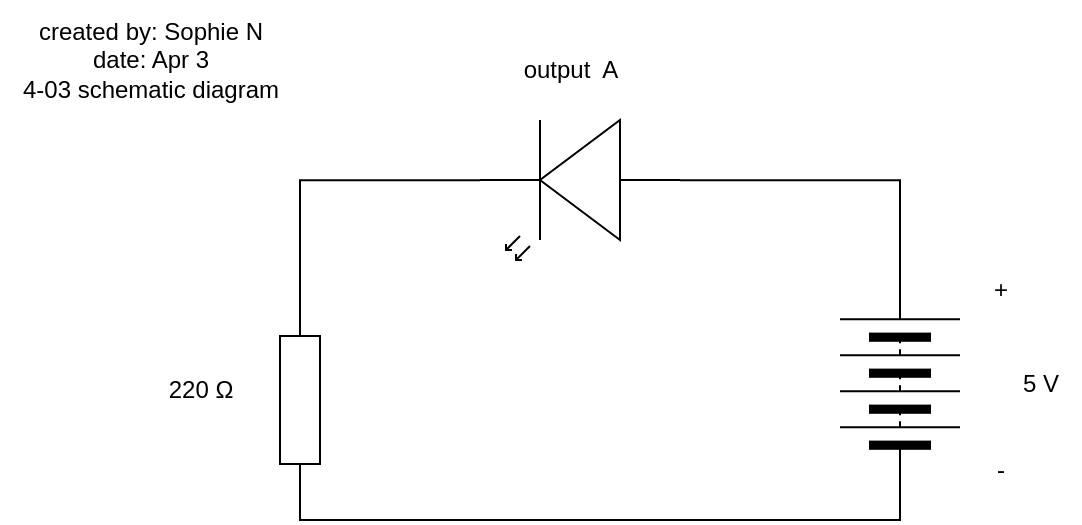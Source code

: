<mxfile>
    <diagram id="fT0eTw1M2jGzekX_HIp5" name="Page-1">
        <mxGraphModel dx="1086" dy="658" grid="1" gridSize="10" guides="1" tooltips="1" connect="1" arrows="1" fold="1" page="1" pageScale="1" pageWidth="827" pageHeight="1169" math="0" shadow="0">
            <root>
                <mxCell id="0"/>
                <mxCell id="1" parent="0"/>
                <mxCell id="2" value="" style="pointerEvents=1;verticalLabelPosition=bottom;shadow=0;dashed=0;align=center;html=1;verticalAlign=top;shape=mxgraph.electrical.miscellaneous.batteryStack;rotation=-90;" vertex="1" parent="1">
                    <mxGeometry x="600" y="330" width="100" height="60" as="geometry"/>
                </mxCell>
                <mxCell id="3" value="+" style="text;html=1;align=center;verticalAlign=middle;resizable=0;points=[];autosize=1;strokeColor=none;fillColor=none;" vertex="1" parent="1">
                    <mxGeometry x="685" y="298" width="30" height="30" as="geometry"/>
                </mxCell>
                <mxCell id="4" value="-" style="text;html=1;align=center;verticalAlign=middle;resizable=0;points=[];autosize=1;strokeColor=none;fillColor=none;" vertex="1" parent="1">
                    <mxGeometry x="685" y="388" width="30" height="30" as="geometry"/>
                </mxCell>
                <mxCell id="5" value="5 V" style="text;html=1;align=center;verticalAlign=middle;resizable=0;points=[];autosize=1;strokeColor=none;fillColor=none;" vertex="1" parent="1">
                    <mxGeometry x="700" y="345" width="40" height="30" as="geometry"/>
                </mxCell>
                <mxCell id="6" value="" style="pointerEvents=1;verticalLabelPosition=bottom;shadow=0;dashed=0;align=center;html=1;verticalAlign=top;shape=mxgraph.electrical.resistors.resistor_1;rotation=90;" vertex="1" parent="1">
                    <mxGeometry x="300" y="358" width="100" height="20" as="geometry"/>
                </mxCell>
                <mxCell id="7" value="" style="verticalLabelPosition=bottom;shadow=0;dashed=0;align=center;html=1;verticalAlign=top;shape=mxgraph.electrical.opto_electronics.led_2;pointerEvents=1;rotation=-180;" vertex="1" parent="1">
                    <mxGeometry x="440" y="228" width="100" height="70" as="geometry"/>
                </mxCell>
                <mxCell id="8" value="output&amp;nbsp; A" style="text;html=1;align=center;verticalAlign=middle;resizable=0;points=[];autosize=1;strokeColor=none;fillColor=none;" vertex="1" parent="1">
                    <mxGeometry x="450" y="188" width="70" height="30" as="geometry"/>
                </mxCell>
                <mxCell id="9" style="edgeStyle=orthogonalEdgeStyle;html=1;entryX=0;entryY=0.57;entryDx=0;entryDy=0;entryPerimeter=0;endArrow=none;endFill=0;rounded=0;curved=0;exitX=1;exitY=0.5;exitDx=0;exitDy=0;" edge="1" parent="1" source="2" target="7">
                    <mxGeometry relative="1" as="geometry"/>
                </mxCell>
                <mxCell id="10" style="edgeStyle=orthogonalEdgeStyle;html=1;exitX=0;exitY=0.5;exitDx=0;exitDy=0;entryX=1;entryY=0.5;entryDx=0;entryDy=0;entryPerimeter=0;endArrow=none;endFill=0;rounded=0;" edge="1" parent="1" source="2" target="6">
                    <mxGeometry relative="1" as="geometry"/>
                </mxCell>
                <mxCell id="11" style="edgeStyle=orthogonalEdgeStyle;html=1;exitX=1;exitY=0.57;exitDx=0;exitDy=0;exitPerimeter=0;entryX=0;entryY=0.5;entryDx=0;entryDy=0;entryPerimeter=0;endArrow=none;endFill=0;rounded=0;" edge="1" parent="1" source="7" target="6">
                    <mxGeometry relative="1" as="geometry"/>
                </mxCell>
                <mxCell id="12" value="220 Ω" style="text;html=1;align=center;verticalAlign=middle;resizable=0;points=[];autosize=1;strokeColor=none;fillColor=none;" vertex="1" parent="1">
                    <mxGeometry x="270" y="348" width="60" height="30" as="geometry"/>
                </mxCell>
                <mxCell id="13" value="created by: Sophie N&lt;div&gt;date: Apr 3&lt;/div&gt;&lt;div&gt;4-03 schematic diagram&lt;/div&gt;" style="text;html=1;align=center;verticalAlign=middle;resizable=0;points=[];autosize=1;strokeColor=none;fillColor=none;" vertex="1" parent="1">
                    <mxGeometry x="200" y="168" width="150" height="60" as="geometry"/>
                </mxCell>
            </root>
        </mxGraphModel>
    </diagram>
</mxfile>